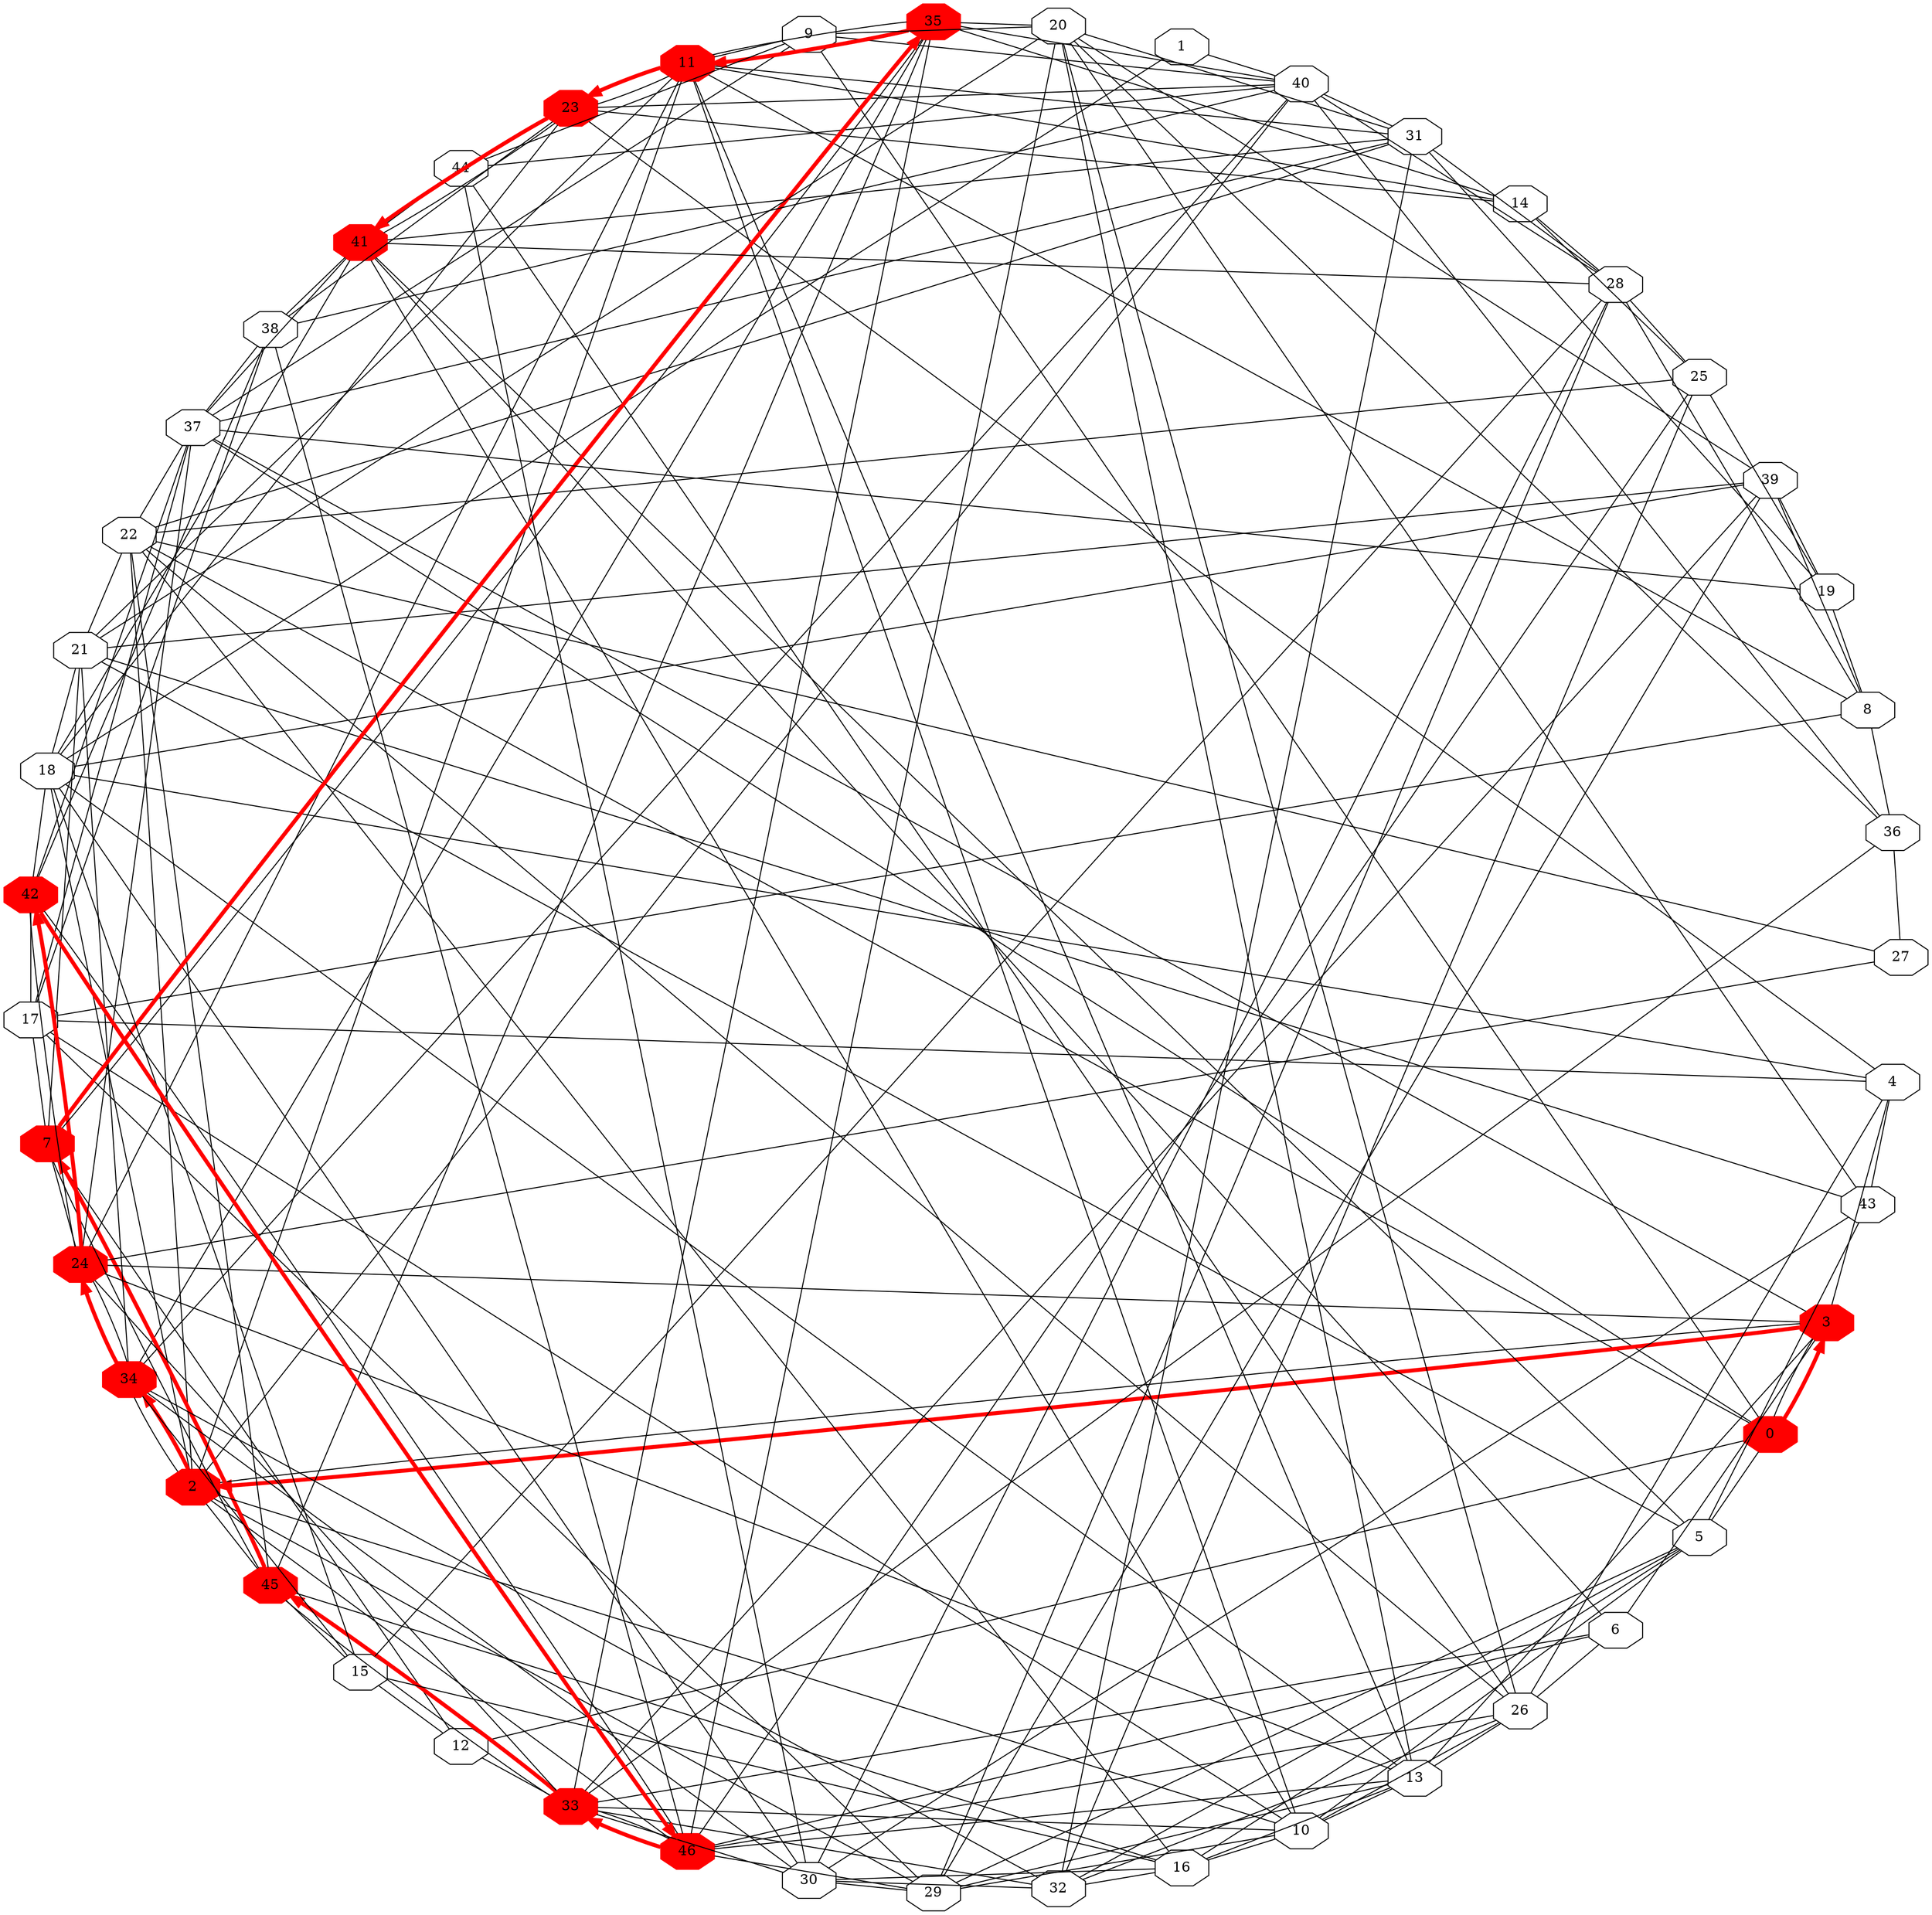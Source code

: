 digraph D {
	layout="circo";
	node [shape = octagon];
	0 -> 3 [arrowhead=none];
	0 -> 5 [arrowhead=none];
	0 -> 9 [arrowhead=none];
	0 -> 12 [arrowhead=none];
	0 -> 22 [arrowhead=none];
	0 -> 37 [arrowhead=none];
	1 -> 18 [arrowhead=none];
	1 -> 40 [arrowhead=none];
	2 -> 3 [arrowhead=none];
	2 -> 22 [arrowhead=none];
	2 -> 29 [arrowhead=none];
	2 -> 34 [arrowhead=none];
	2 -> 40 [arrowhead=none];
	2 -> 45 [arrowhead=none];
	2 -> 46 [arrowhead=none];
	3 -> 4 [arrowhead=none];
	3 -> 6 [arrowhead=none];
	3 -> 37 [arrowhead=none];
	4 -> 43 [arrowhead=none];
	10 -> 2 [arrowhead=none];
	10 -> 5 [arrowhead=none];
	10 -> 11 [arrowhead=none];
	10 -> 13 [arrowhead=none];
	10 -> 16 [arrowhead=none];
	10 -> 17 [arrowhead=none];
	10 -> 26 [arrowhead=none];
	10 -> 29 [arrowhead=none];
	10 -> 33 [arrowhead=none];
	10 -> 41 [arrowhead=none];
	11 -> 2 [arrowhead=none];
	11 -> 8 [arrowhead=none];
	11 -> 9 [arrowhead=none];
	11 -> 13 [arrowhead=none];
	11 -> 14 [arrowhead=none];
	11 -> 21 [arrowhead=none];
	11 -> 23 [arrowhead=none];
	11 -> 24 [arrowhead=none];
	11 -> 31 [arrowhead=none];
	11 -> 35 [arrowhead=none];
	12 -> 7 [arrowhead=none];
	12 -> 15 [arrowhead=none];
	12 -> 33 [arrowhead=none];
	13 -> 3 [arrowhead=none];
	13 -> 16 [arrowhead=none];
	13 -> 18 [arrowhead=none];
	13 -> 20 [arrowhead=none];
	13 -> 24 [arrowhead=none];
	13 -> 26 [arrowhead=none];
	13 -> 29 [arrowhead=none];
	13 -> 46 [arrowhead=none];
	14 -> 23 [arrowhead=none];
	14 -> 25 [arrowhead=none];
	14 -> 28 [arrowhead=none];
	14 -> 35 [arrowhead=none];
	15 -> 16 [arrowhead=none];
	15 -> 18 [arrowhead=none];
	15 -> 28 [arrowhead=none];
	15 -> 34 [arrowhead=none];
	15 -> 45 [arrowhead=none];
	16 -> 5 [arrowhead=none];
	16 -> 22 [arrowhead=none];
	16 -> 30 [arrowhead=none];
	16 -> 32 [arrowhead=none];
	16 -> 45 [arrowhead=none];
	17 -> 4 [arrowhead=none];
	17 -> 7 [arrowhead=none];
	17 -> 8 [arrowhead=none];
	17 -> 29 [arrowhead=none];
	17 -> 37 [arrowhead=none];
	17 -> 38 [arrowhead=none];
	17 -> 42 [arrowhead=none];
	18 -> 2 [arrowhead=none];
	18 -> 4 [arrowhead=none];
	18 -> 21 [arrowhead=none];
	18 -> 23 [arrowhead=none];
	18 -> 30 [arrowhead=none];
	18 -> 39 [arrowhead=none];
	18 -> 41 [arrowhead=none];
	18 -> 42 [arrowhead=none];
	19 -> 8 [arrowhead=none];
	19 -> 25 [arrowhead=none];
	19 -> 31 [arrowhead=none];
	19 -> 37 [arrowhead=none];
	19 -> 39 [arrowhead=none];
	20 -> 9 [arrowhead=none];
	20 -> 21 [arrowhead=none];
	20 -> 26 [arrowhead=none];
	20 -> 31 [arrowhead=none];
	20 -> 35 [arrowhead=none];
	20 -> 36 [arrowhead=none];
	20 -> 39 [arrowhead=none];
	20 -> 43 [arrowhead=none];
	20 -> 46 [arrowhead=none];
	21 -> 5 [arrowhead=none];
	21 -> 7 [arrowhead=none];
	21 -> 22 [arrowhead=none];
	21 -> 34 [arrowhead=none];
	21 -> 39 [arrowhead=none];
	21 -> 43 [arrowhead=none];
	22 -> 25 [arrowhead=none];
	22 -> 26 [arrowhead=none];
	22 -> 27 [arrowhead=none];
	22 -> 31 [arrowhead=none];
	22 -> 37 [arrowhead=none];
	22 -> 45 [arrowhead=none];
	23 -> 4 [arrowhead=none];
	23 -> 38 [arrowhead=none];
	23 -> 40 [arrowhead=none];
	23 -> 41 [arrowhead=none];
	24 -> 3 [arrowhead=none];
	24 -> 7 [arrowhead=none];
	24 -> 27 [arrowhead=none];
	24 -> 33 [arrowhead=none];
	24 -> 34 [arrowhead=none];
	24 -> 37 [arrowhead=none];
	24 -> 42 [arrowhead=none];
	25 -> 28 [arrowhead=none];
	25 -> 32 [arrowhead=none];
	25 -> 46 [arrowhead=none];
	26 -> 4 [arrowhead=none];
	26 -> 6 [arrowhead=none];
	26 -> 32 [arrowhead=none];
	26 -> 44 [arrowhead=none];
	26 -> 46 [arrowhead=none];
	27 -> 36 [arrowhead=none];
	28 -> 8 [arrowhead=none];
	28 -> 29 [arrowhead=none];
	28 -> 30 [arrowhead=none];
	28 -> 31 [arrowhead=none];
	28 -> 40 [arrowhead=none];
	28 -> 41 [arrowhead=none];
	29 -> 5 [arrowhead=none];
	29 -> 30 [arrowhead=none];
	29 -> 39 [arrowhead=none];
	29 -> 46 [arrowhead=none];
	30 -> 32 [arrowhead=none];
	30 -> 33 [arrowhead=none];
	30 -> 34 [arrowhead=none];
	30 -> 43 [arrowhead=none];
	30 -> 44 [arrowhead=none];
	31 -> 32 [arrowhead=none];
	31 -> 37 [arrowhead=none];
	31 -> 40 [arrowhead=none];
	31 -> 41 [arrowhead=none];
	32 -> 5 [arrowhead=none];
	32 -> 33 [arrowhead=none];
	32 -> 34 [arrowhead=none];
	33 -> 6 [arrowhead=none];
	33 -> 35 [arrowhead=none];
	33 -> 36 [arrowhead=none];
	33 -> 39 [arrowhead=none];
	33 -> 45 [arrowhead=none];
	33 -> 46 [arrowhead=none];
	34 -> 35 [arrowhead=none];
	34 -> 40 [arrowhead=none];
	35 -> 7 [arrowhead=none];
	35 -> 40 [arrowhead=none];
	35 -> 45 [arrowhead=none];
	36 -> 8 [arrowhead=none];
	36 -> 40 [arrowhead=none];
	37 -> 9 [arrowhead=none];
	37 -> 38 [arrowhead=none];
	37 -> 41 [arrowhead=none];
	37 -> 42 [arrowhead=none];
	38 -> 40 [arrowhead=none];
	38 -> 41 [arrowhead=none];
	38 -> 42 [arrowhead=none];
	38 -> 46 [arrowhead=none];
	39 -> 8 [arrowhead=none];
	40 -> 9 [arrowhead=none];
	40 -> 44 [arrowhead=none];
	41 -> 5 [arrowhead=none];
	41 -> 6 [arrowhead=none];
	41 -> 44 [arrowhead=none];
	42 -> 46 [arrowhead=none];
	43 -> 5 [arrowhead=none];
	44 -> 9 [arrowhead=none];
	45 -> 7 [arrowhead=none];
	46 -> 6 [arrowhead=none];
	0 -> 3 [penwidth=4, color="red"];
	3 -> 2 [penwidth=4, color="red"];
	2 -> 34 [penwidth=4, color="red"];
	34 -> 24 [penwidth=4, color="red"];
	24 -> 42 [penwidth=4, color="red"];
	42 -> 46 [penwidth=4, color="red"];
	46 -> 33 [penwidth=4, color="red"];
	33 -> 45 [penwidth=4, color="red"];
	45 -> 7 [penwidth=4, color="red"];
	7 -> 35 [penwidth=4, color="red"];
	35 -> 11 [penwidth=4, color="red"];
	11 -> 23 [penwidth=4, color="red"];
	23 -> 41 [penwidth=4, color="red"];
	0, 3, 2, 34, 24, 42, 46, 33, 45, 7, 35, 11, 23, 41 [shape = octagon, fillcolor=red, style=filled, color=red];
}
